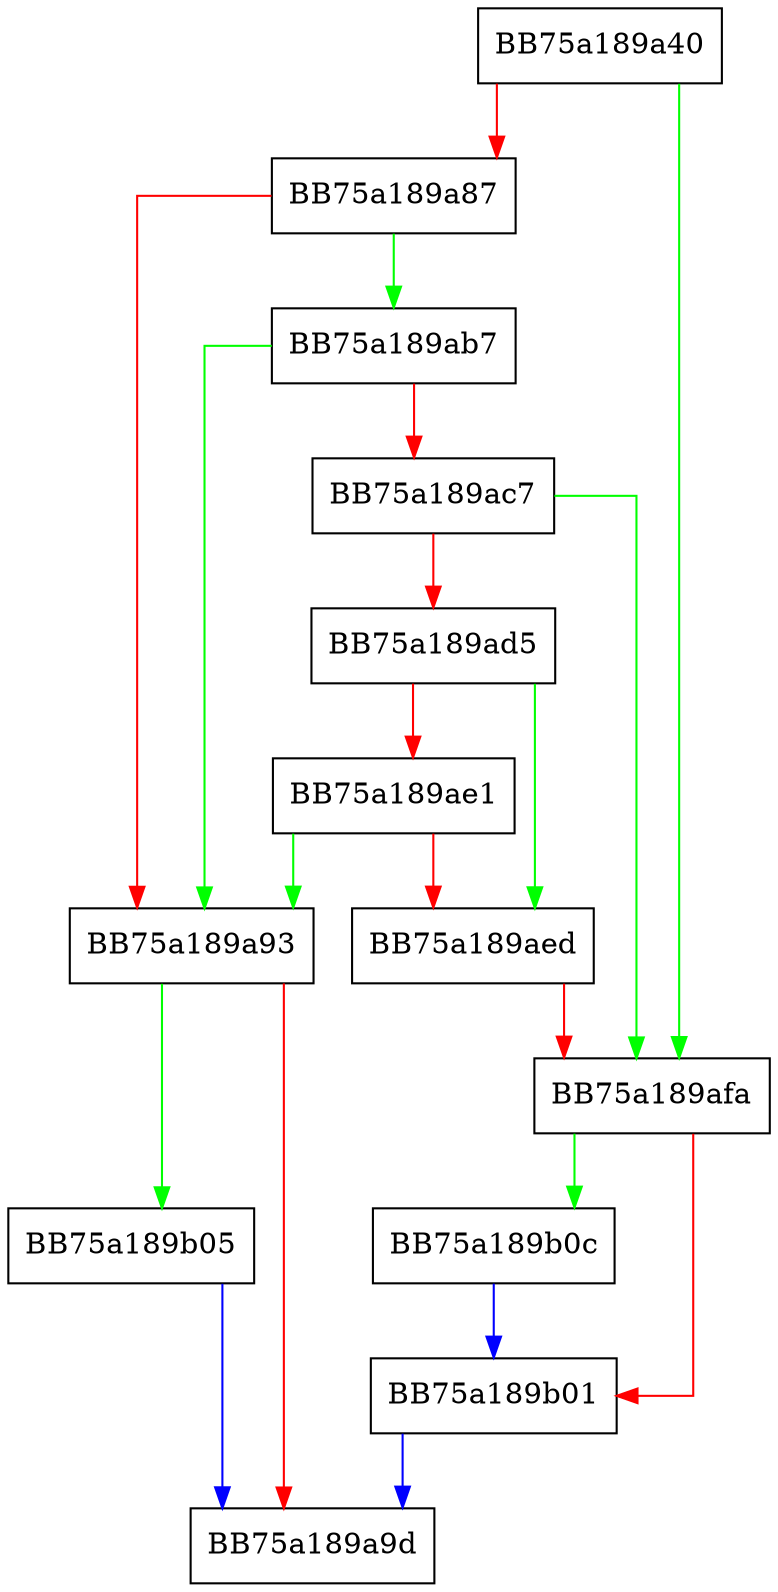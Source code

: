 digraph GetRuleState {
  node [shape="box"];
  graph [splines=ortho];
  BB75a189a40 -> BB75a189afa [color="green"];
  BB75a189a40 -> BB75a189a87 [color="red"];
  BB75a189a87 -> BB75a189ab7 [color="green"];
  BB75a189a87 -> BB75a189a93 [color="red"];
  BB75a189a93 -> BB75a189b05 [color="green"];
  BB75a189a93 -> BB75a189a9d [color="red"];
  BB75a189ab7 -> BB75a189a93 [color="green"];
  BB75a189ab7 -> BB75a189ac7 [color="red"];
  BB75a189ac7 -> BB75a189afa [color="green"];
  BB75a189ac7 -> BB75a189ad5 [color="red"];
  BB75a189ad5 -> BB75a189aed [color="green"];
  BB75a189ad5 -> BB75a189ae1 [color="red"];
  BB75a189ae1 -> BB75a189a93 [color="green"];
  BB75a189ae1 -> BB75a189aed [color="red"];
  BB75a189aed -> BB75a189afa [color="red"];
  BB75a189afa -> BB75a189b0c [color="green"];
  BB75a189afa -> BB75a189b01 [color="red"];
  BB75a189b01 -> BB75a189a9d [color="blue"];
  BB75a189b05 -> BB75a189a9d [color="blue"];
  BB75a189b0c -> BB75a189b01 [color="blue"];
}